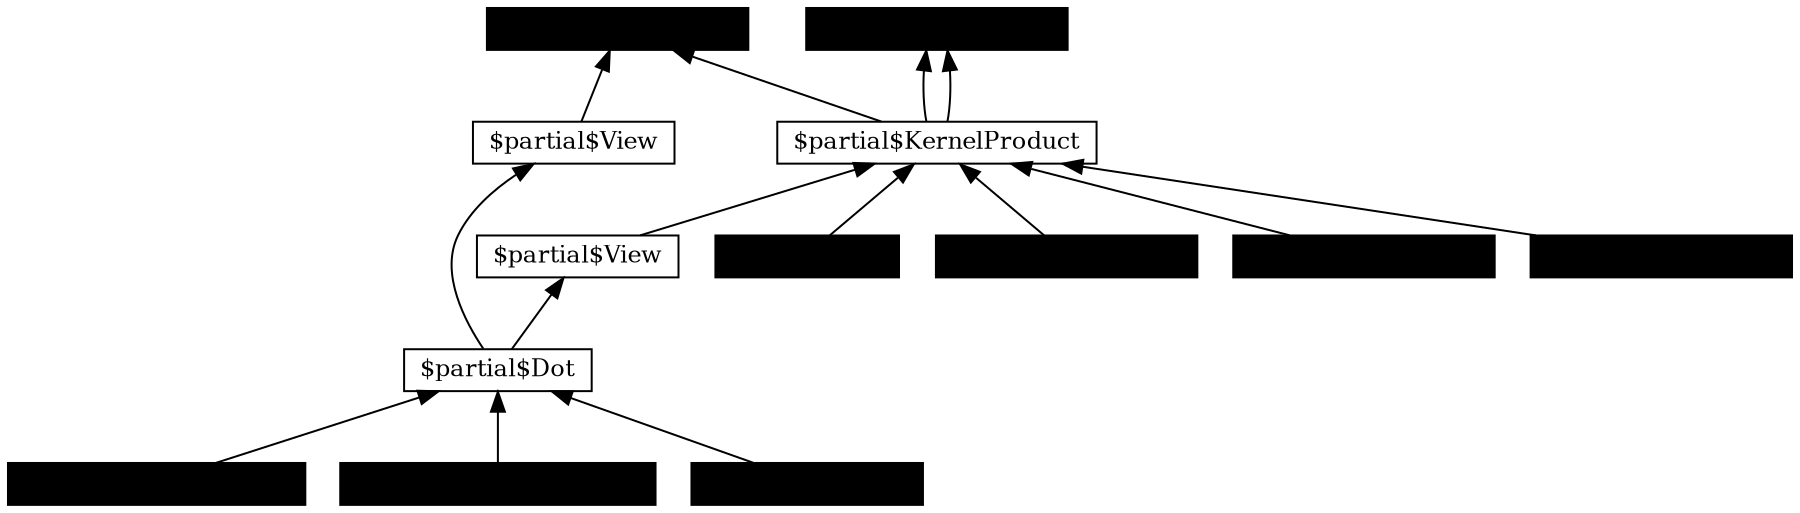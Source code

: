 digraph {
	graph [ordering=in rankdir=BT size="12,12"]
	node [align=right fontsize=12 height=0.2 ranksep=0.1 shape=box style=filled]
	140065721600424 [label="$\partial$MulConstant" fillcolor="green!10" margin="\"0.5\""]
	140065721600424 -> 140065721600184
	140065721600184 [label="$\partial$Dot" fillcolor=white margin="\"0.5\""]
	140065721600184 -> 140065721599704
	140065721599704 [label="$\partial$View" fillcolor=white margin="\"0.5\""]
	140065721599704 -> 140066518827472
	140066518827472 [label="\tl{$p$}{(1000, 3)}" fillcolor="red!10" margin="\"0.5\""]
	140065721600184 -> 140065721599944
	140065721599944 [label="$\partial$View" fillcolor=white margin="\"0.5\""]
	140065721599944 -> 140065721599464
	140065721599464 [label="$\partial$KernelProduct" fillcolor=white margin="\"0.5\""]
	140065721599464 -> 140065721461784
	140065721461784 [label="\tl{$q$}{(1000, 3)}" fillcolor="red!10" margin="\"0.5\""]
	140065721599464 -> 140065721461784
	140065721599464 -> 140066518827472
	140065716710088 -> 140065721599464
	140065716710088 [label="\tl{$s$}{(1)}" fillcolor="blue!10" margin="\"0.5\""]
	140065716709896 -> 140065721599464
	140065716709896 [label="\tl{$q$}{(1000, 3)}" fillcolor="blue!10" margin="\"0.5\""]
	140065716710472 -> 140065721599464
	140065716710472 [label="\tl{$q$}{(1000, 3)}" fillcolor="blue!10" margin="\"0.5\""]
	140065716710536 -> 140065721599464
	140065716710536 [label="\tl{$p$}{(1000, 3)}" fillcolor="blue!10" margin="\"0.5\""]
	140065716710600 -> 140065721600184
	140065716710600 [label="\tl{$K_{q,q}$}{(3000)}" fillcolor="blue!10" margin="\"0.5\""]
	140065716710664 -> 140065721600184
	140065716710664 [label="\tl{$p$}{(3000)}" fillcolor="blue!10" margin="\"0.5\""]
}
